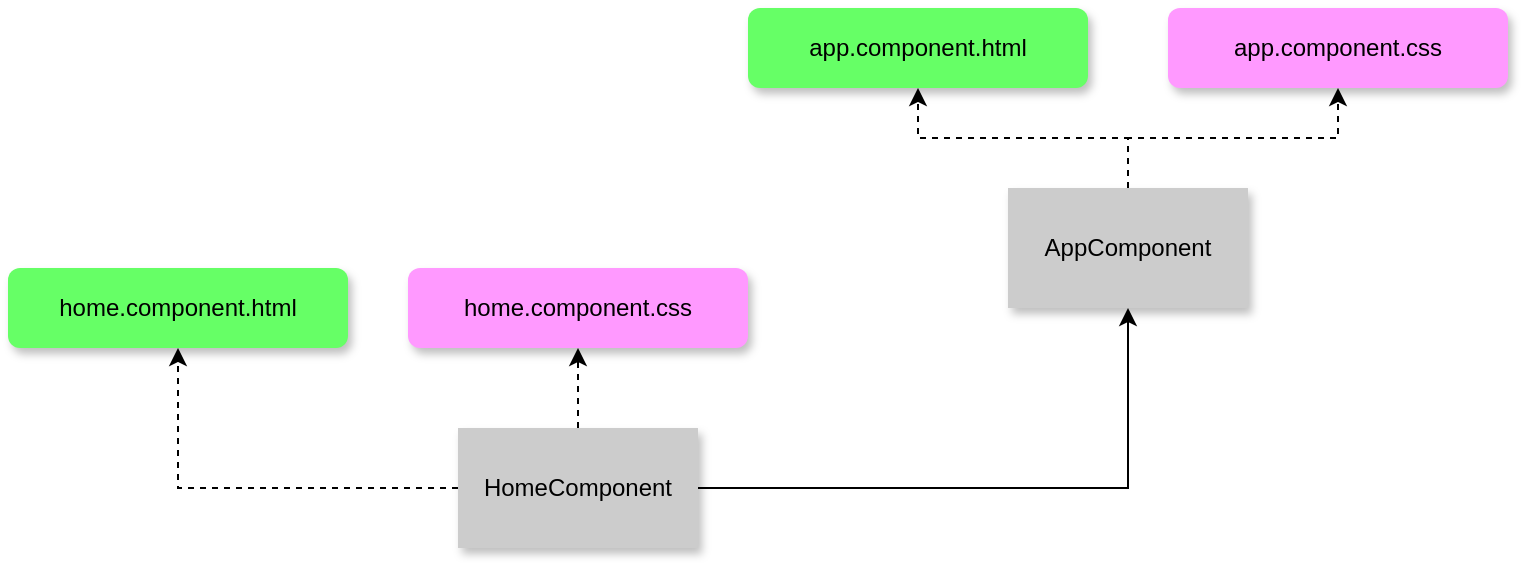 <mxfile version="13.0.9" type="device"><diagram id="eF3Bqshf2zb8iCHRgdYt" name="Page-1"><mxGraphModel dx="1422" dy="810" grid="1" gridSize="10" guides="1" tooltips="1" connect="1" arrows="1" fold="1" page="1" pageScale="1" pageWidth="827" pageHeight="1169" math="0" shadow="0"><root><mxCell id="0"/><mxCell id="1" parent="0"/><mxCell id="rSIDZtyKcTyD1vbX3wvE-3" style="edgeStyle=orthogonalEdgeStyle;rounded=0;orthogonalLoop=1;jettySize=auto;html=1;exitX=1;exitY=0.5;exitDx=0;exitDy=0;entryX=0.5;entryY=1;entryDx=0;entryDy=0;" edge="1" parent="1" source="rSIDZtyKcTyD1vbX3wvE-1" target="rSIDZtyKcTyD1vbX3wvE-2"><mxGeometry relative="1" as="geometry"/></mxCell><mxCell id="rSIDZtyKcTyD1vbX3wvE-9" value="" style="edgeStyle=orthogonalEdgeStyle;rounded=0;orthogonalLoop=1;jettySize=auto;html=1;dashed=1;" edge="1" parent="1" source="rSIDZtyKcTyD1vbX3wvE-1" target="rSIDZtyKcTyD1vbX3wvE-8"><mxGeometry relative="1" as="geometry"/></mxCell><mxCell id="rSIDZtyKcTyD1vbX3wvE-11" value="" style="edgeStyle=orthogonalEdgeStyle;rounded=0;orthogonalLoop=1;jettySize=auto;html=1;entryX=0.5;entryY=1;entryDx=0;entryDy=0;dashed=1;" edge="1" parent="1" source="rSIDZtyKcTyD1vbX3wvE-1" target="rSIDZtyKcTyD1vbX3wvE-4"><mxGeometry relative="1" as="geometry"><mxPoint x="175" y="400" as="targetPoint"/></mxGeometry></mxCell><mxCell id="rSIDZtyKcTyD1vbX3wvE-1" value="HomeComponent" style="rounded=0;whiteSpace=wrap;html=1;fillColor=#CCCCCC;shadow=1;strokeColor=none;" vertex="1" parent="1"><mxGeometry x="255" y="370" width="120" height="60" as="geometry"/></mxCell><mxCell id="rSIDZtyKcTyD1vbX3wvE-12" style="edgeStyle=orthogonalEdgeStyle;rounded=0;orthogonalLoop=1;jettySize=auto;html=1;exitX=0.5;exitY=0;exitDx=0;exitDy=0;entryX=0.5;entryY=1;entryDx=0;entryDy=0;dashed=1;" edge="1" parent="1" source="rSIDZtyKcTyD1vbX3wvE-2" target="rSIDZtyKcTyD1vbX3wvE-6"><mxGeometry relative="1" as="geometry"/></mxCell><mxCell id="rSIDZtyKcTyD1vbX3wvE-13" style="edgeStyle=orthogonalEdgeStyle;rounded=0;orthogonalLoop=1;jettySize=auto;html=1;exitX=0.5;exitY=0;exitDx=0;exitDy=0;entryX=0.5;entryY=1;entryDx=0;entryDy=0;dashed=1;" edge="1" parent="1" source="rSIDZtyKcTyD1vbX3wvE-2" target="rSIDZtyKcTyD1vbX3wvE-7"><mxGeometry relative="1" as="geometry"/></mxCell><mxCell id="rSIDZtyKcTyD1vbX3wvE-2" value="AppComponent" style="rounded=0;whiteSpace=wrap;html=1;fillColor=#CCCCCC;shadow=1;strokeColor=none;" vertex="1" parent="1"><mxGeometry x="530" y="250" width="120" height="60" as="geometry"/></mxCell><mxCell id="rSIDZtyKcTyD1vbX3wvE-4" value="home.component.html" style="rounded=1;whiteSpace=wrap;html=1;shadow=1;fillColor=#66FF66;strokeColor=none;" vertex="1" parent="1"><mxGeometry x="30" y="290" width="170" height="40" as="geometry"/></mxCell><mxCell id="rSIDZtyKcTyD1vbX3wvE-6" value="app.component.html" style="rounded=1;whiteSpace=wrap;html=1;shadow=1;fillColor=#66FF66;strokeColor=none;" vertex="1" parent="1"><mxGeometry x="400" y="160" width="170" height="40" as="geometry"/></mxCell><mxCell id="rSIDZtyKcTyD1vbX3wvE-7" value="app.component.css" style="rounded=1;whiteSpace=wrap;html=1;shadow=1;fillColor=#FF99FF;strokeColor=none;" vertex="1" parent="1"><mxGeometry x="610" y="160" width="170" height="40" as="geometry"/></mxCell><mxCell id="rSIDZtyKcTyD1vbX3wvE-8" value="home.component.css" style="rounded=1;whiteSpace=wrap;html=1;shadow=1;fillColor=#FF99FF;strokeColor=none;" vertex="1" parent="1"><mxGeometry x="230" y="290" width="170" height="40" as="geometry"/></mxCell></root></mxGraphModel></diagram></mxfile>